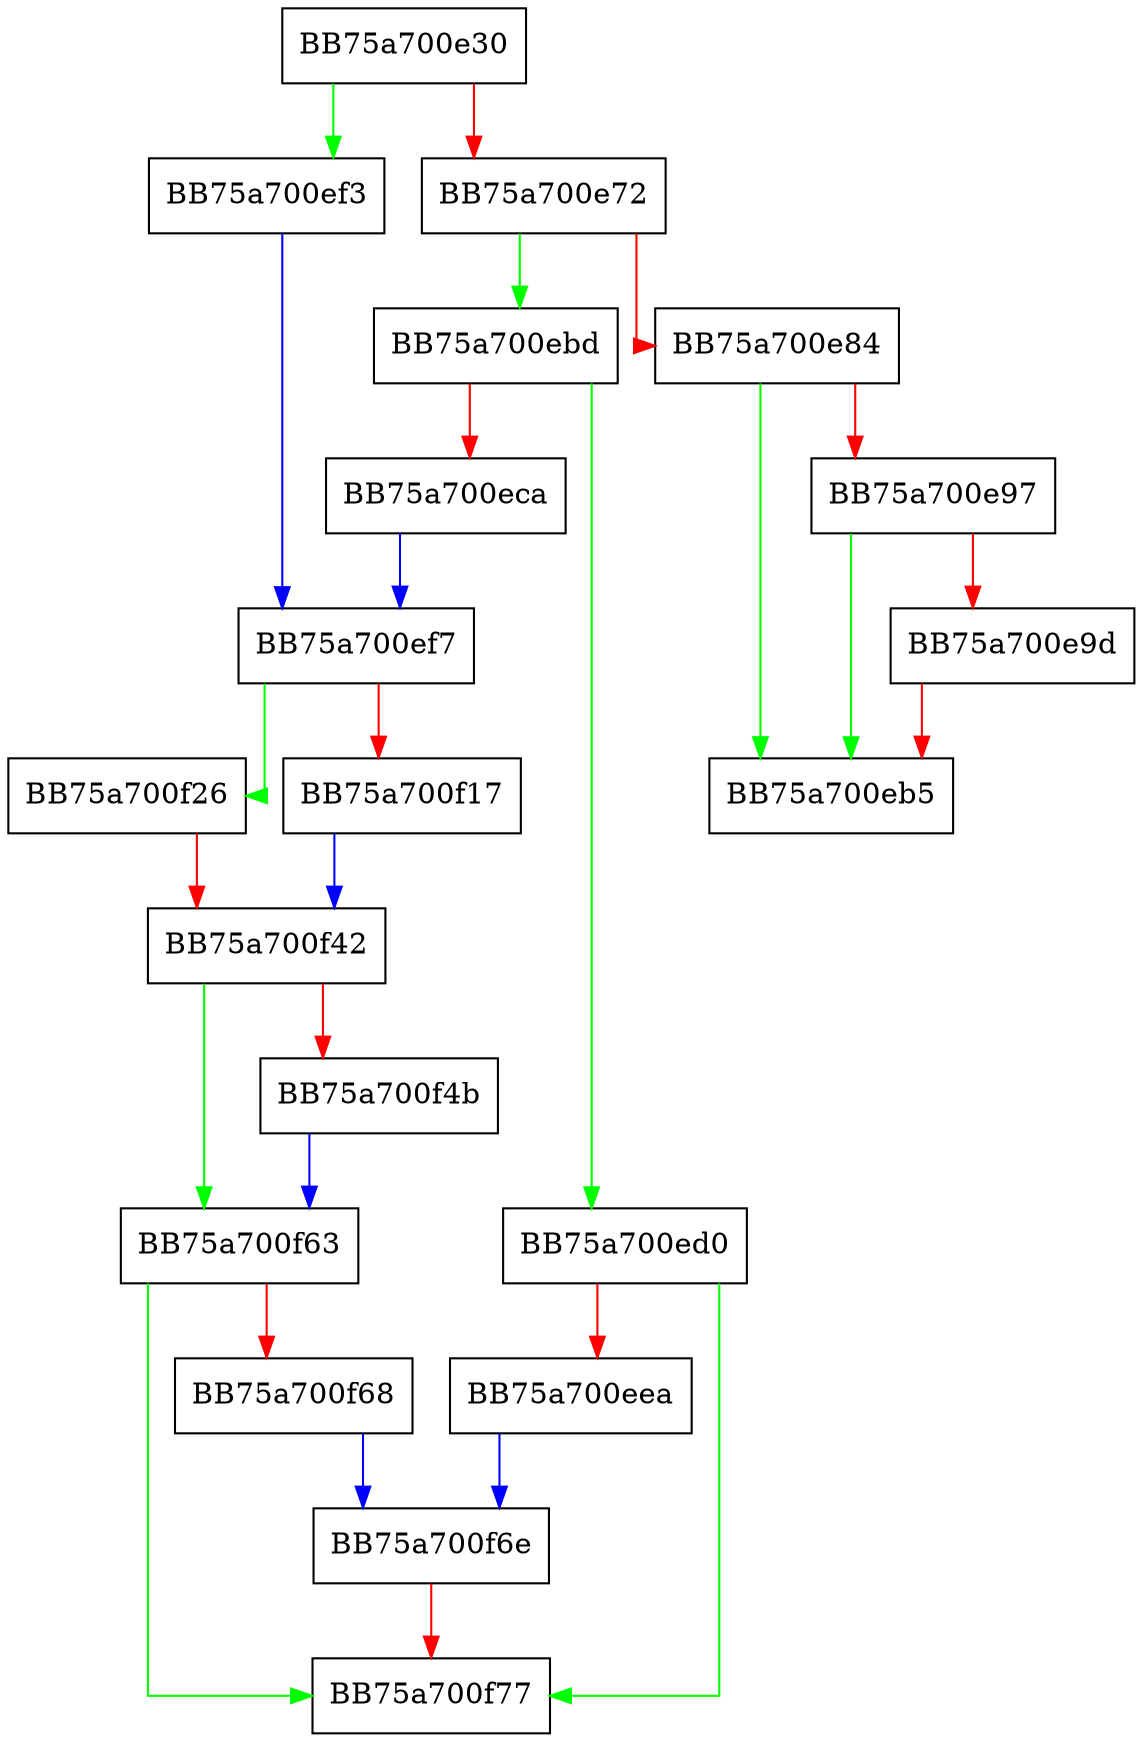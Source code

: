 digraph GetVcnSegmentMappingFromBaseRecordHelper {
  node [shape="box"];
  graph [splines=ortho];
  BB75a700e30 -> BB75a700ef3 [color="green"];
  BB75a700e30 -> BB75a700e72 [color="red"];
  BB75a700e72 -> BB75a700ebd [color="green"];
  BB75a700e72 -> BB75a700e84 [color="red"];
  BB75a700e84 -> BB75a700eb5 [color="green"];
  BB75a700e84 -> BB75a700e97 [color="red"];
  BB75a700e97 -> BB75a700eb5 [color="green"];
  BB75a700e97 -> BB75a700e9d [color="red"];
  BB75a700e9d -> BB75a700eb5 [color="red"];
  BB75a700ebd -> BB75a700ed0 [color="green"];
  BB75a700ebd -> BB75a700eca [color="red"];
  BB75a700eca -> BB75a700ef7 [color="blue"];
  BB75a700ed0 -> BB75a700f77 [color="green"];
  BB75a700ed0 -> BB75a700eea [color="red"];
  BB75a700eea -> BB75a700f6e [color="blue"];
  BB75a700ef3 -> BB75a700ef7 [color="blue"];
  BB75a700ef7 -> BB75a700f26 [color="green"];
  BB75a700ef7 -> BB75a700f17 [color="red"];
  BB75a700f17 -> BB75a700f42 [color="blue"];
  BB75a700f26 -> BB75a700f42 [color="red"];
  BB75a700f42 -> BB75a700f63 [color="green"];
  BB75a700f42 -> BB75a700f4b [color="red"];
  BB75a700f4b -> BB75a700f63 [color="blue"];
  BB75a700f63 -> BB75a700f77 [color="green"];
  BB75a700f63 -> BB75a700f68 [color="red"];
  BB75a700f68 -> BB75a700f6e [color="blue"];
  BB75a700f6e -> BB75a700f77 [color="red"];
}
